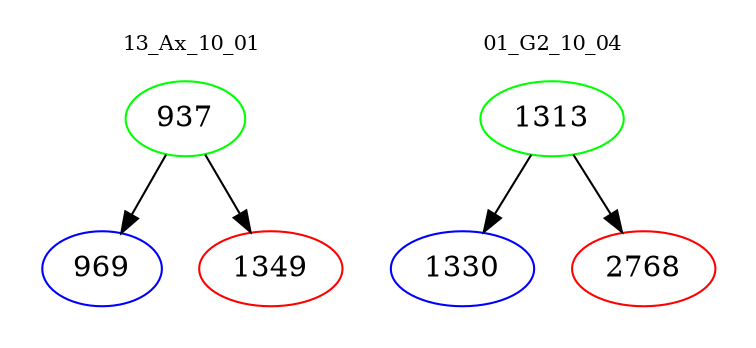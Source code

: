 digraph{
subgraph cluster_0 {
color = white
label = "13_Ax_10_01";
fontsize=10;
T0_937 [label="937", color="green"]
T0_937 -> T0_969 [color="black"]
T0_969 [label="969", color="blue"]
T0_937 -> T0_1349 [color="black"]
T0_1349 [label="1349", color="red"]
}
subgraph cluster_1 {
color = white
label = "01_G2_10_04";
fontsize=10;
T1_1313 [label="1313", color="green"]
T1_1313 -> T1_1330 [color="black"]
T1_1330 [label="1330", color="blue"]
T1_1313 -> T1_2768 [color="black"]
T1_2768 [label="2768", color="red"]
}
}
